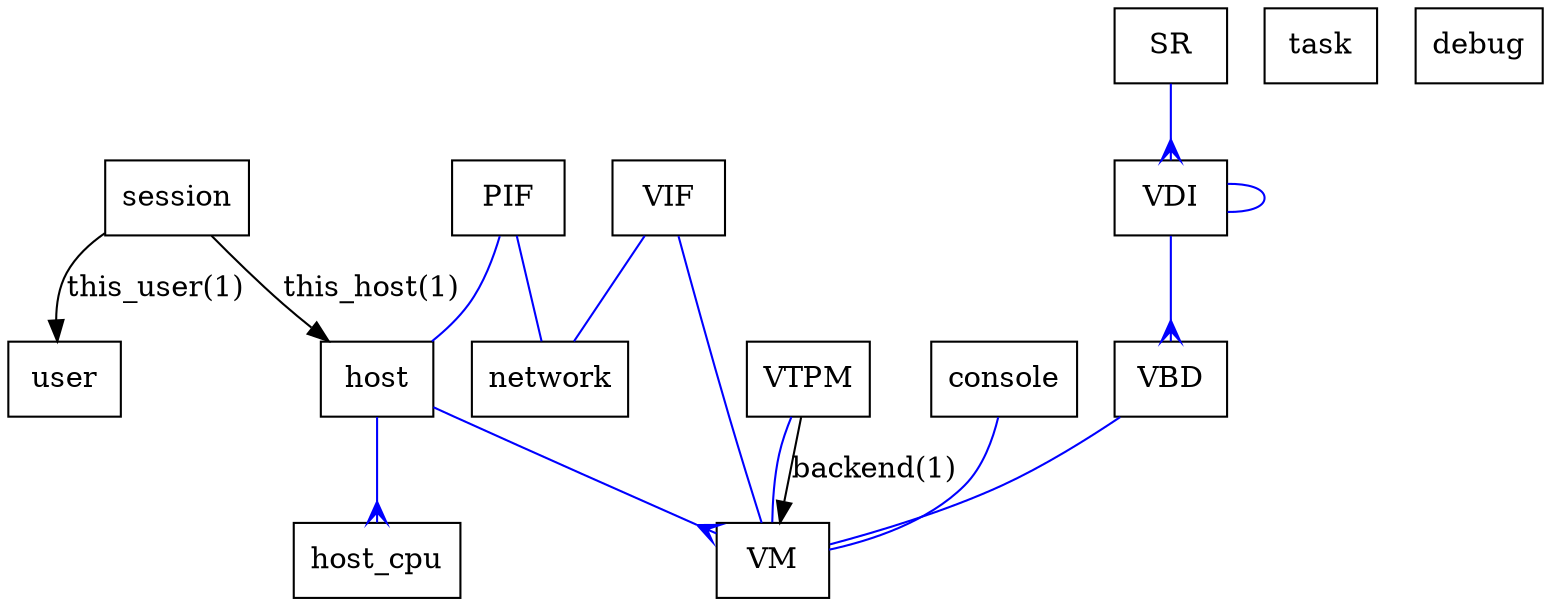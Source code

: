 digraph g{
node [ shape=box ]; session [ URL="session.html" ] task [ URL="task.html" ] VM [ URL="VM.html" ] host [ URL="host.html" ] host_cpu [ URL="host_cpu.html" ] network [ URL="network.html" ] VIF [ URL="VIF.html" ] PIF [ URL="PIF.html" ] SR [ URL="SR.html" ] VDI [ URL="VDI.html" ] VBD [ URL="VBD.html" ] VTPM [ URL="VTPM.html" ] console [ URL="console.html" ] user [ URL="user.html" ] debug [ URL="debug.html" ];
session -> host [ label="this_host(1)" ]
session -> user [ label="this_user(1)" ]
host -> VM [ color="blue", arrowhead="crow", arrowtail="none" ]
host -> host_cpu [ color="blue", arrowhead="crow", arrowtail="none" ]
VIF -> VM [ color="blue", arrowhead="none", arrowtail="crow" ]
VIF -> network [ color="blue", arrowhead="none", arrowtail="crow" ]
PIF -> host [ color="blue", arrowhead="none", arrowtail="crow" ]
PIF -> network [ color="blue", arrowhead="none", arrowtail="crow" ]
SR -> VDI [ color="blue", arrowhead="crow", arrowtail="none" ]
VDI -> VBD [ color="blue", arrowhead="crow", arrowtail="none" ]
VDI -> VDI [ color="blue", arrowhead="none", arrowtail="crow" ]
VBD -> VM [ color="blue", arrowhead="none", arrowtail="crow" ]
VTPM -> VM [ label="backend(1)" ]
VTPM -> VM [ color="blue", arrowhead="none", arrowtail="crow" ]
console -> VM [ color="blue", arrowhead="none", arrowtail="crow" ]
}
